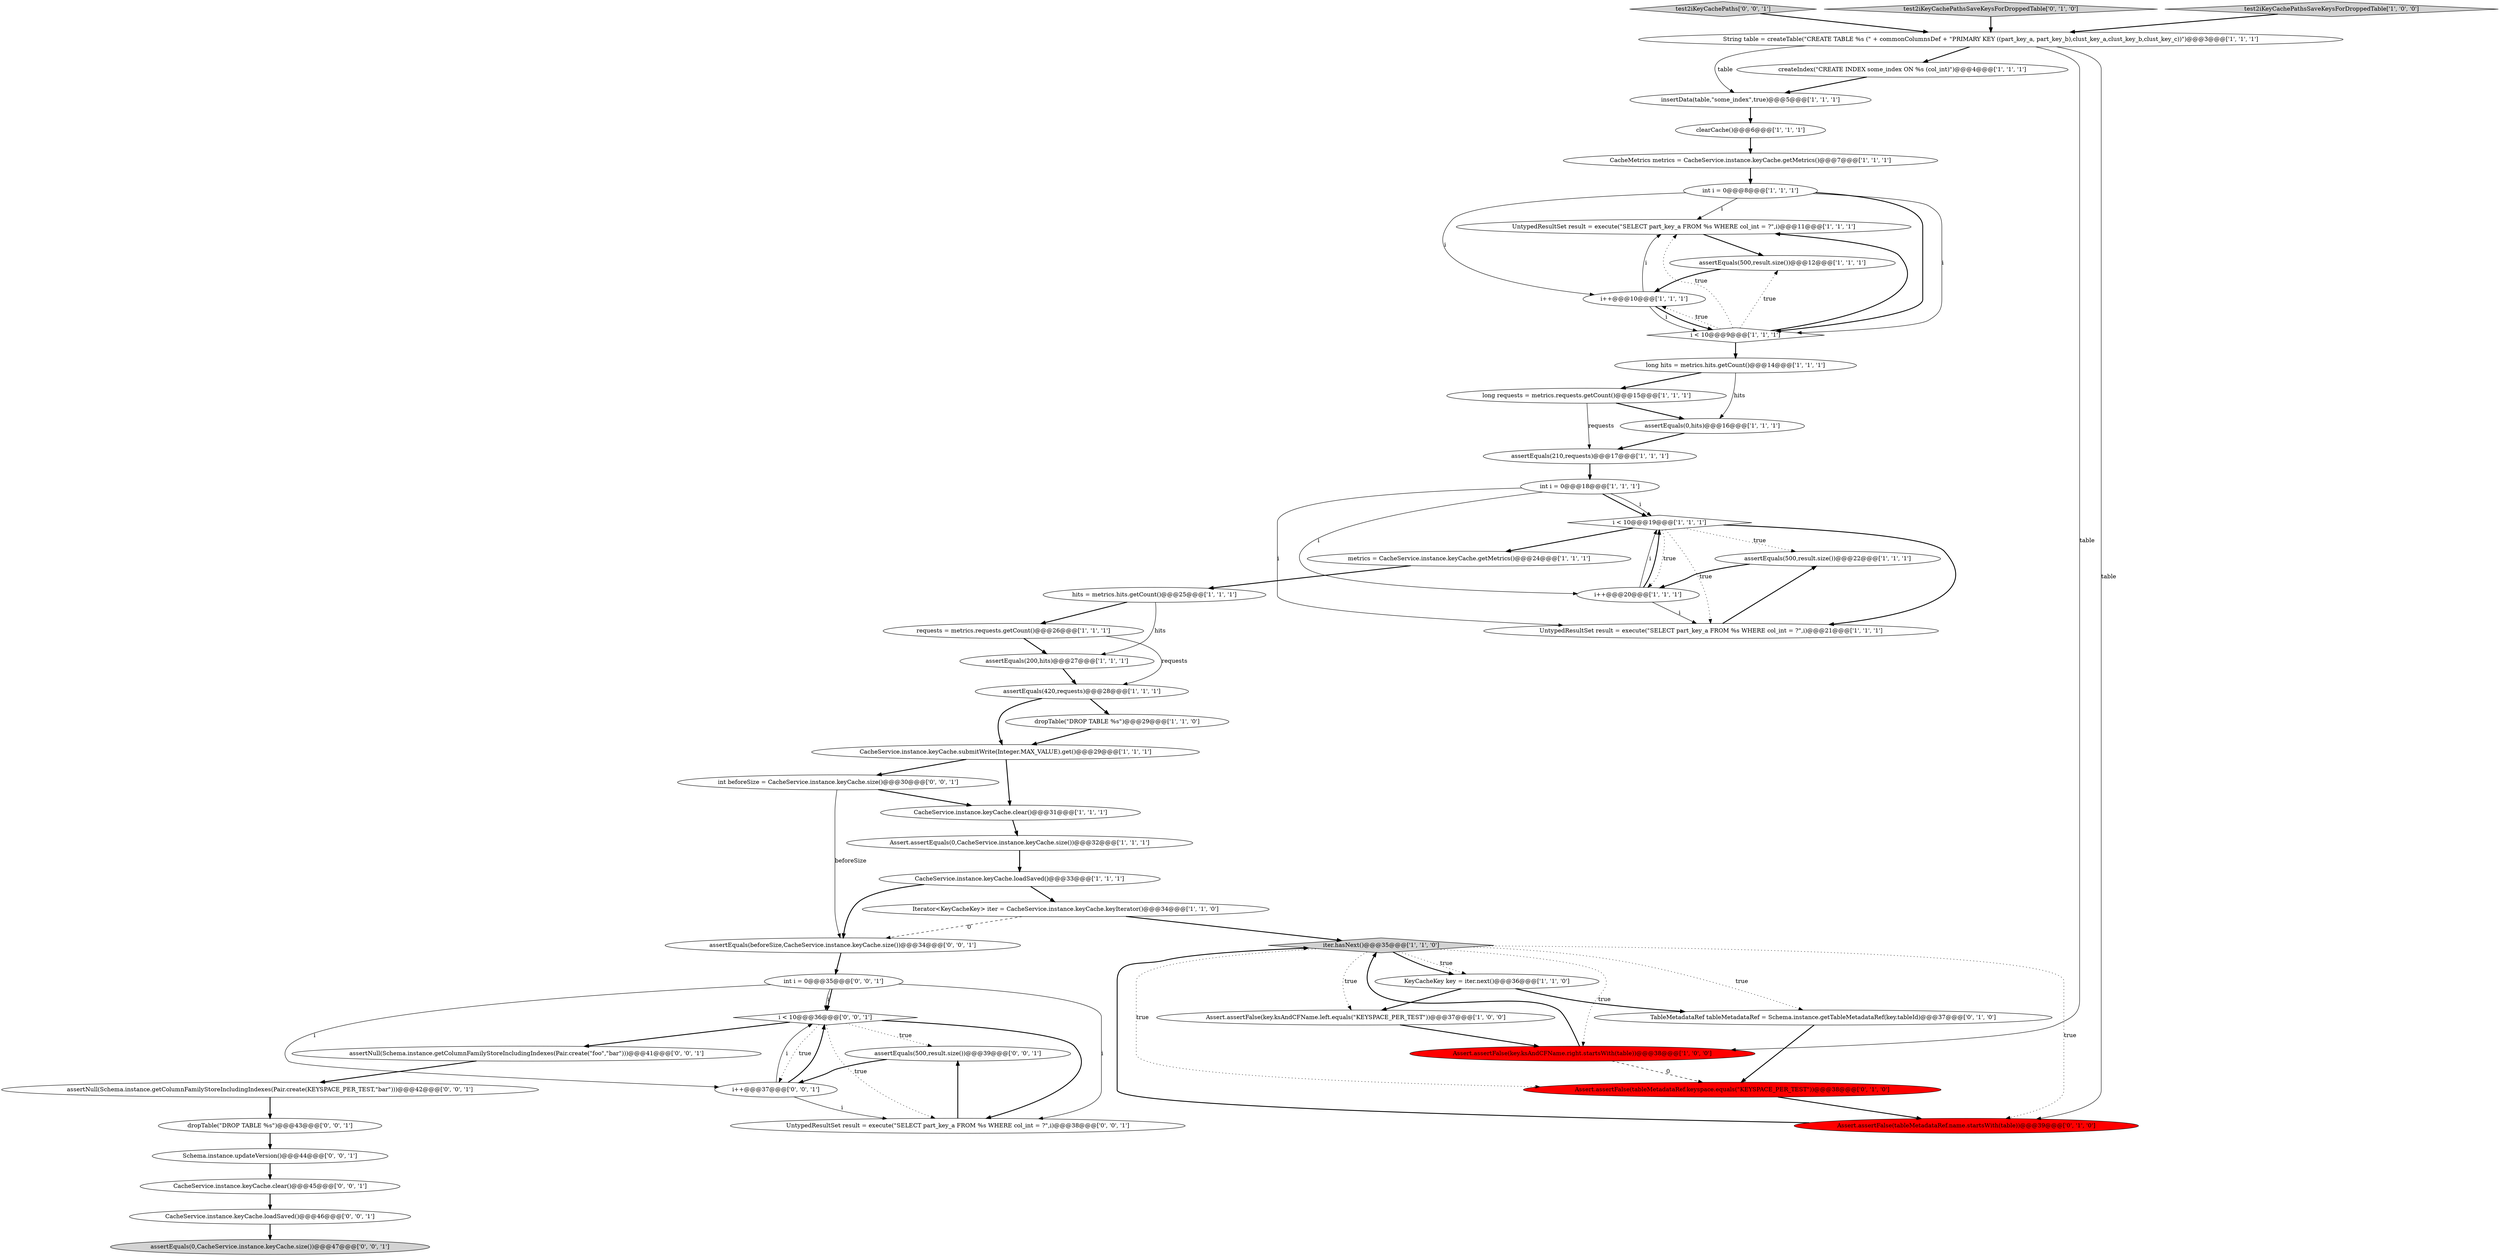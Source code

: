 digraph {
45 [style = filled, label = "assertNull(Schema.instance.getColumnFamilyStoreIncludingIndexes(Pair.create(\"foo\",\"bar\")))@@@41@@@['0', '0', '1']", fillcolor = white, shape = ellipse image = "AAA0AAABBB3BBB"];
47 [style = filled, label = "CacheService.instance.keyCache.clear()@@@45@@@['0', '0', '1']", fillcolor = white, shape = ellipse image = "AAA0AAABBB3BBB"];
18 [style = filled, label = "iter.hasNext()@@@35@@@['1', '1', '0']", fillcolor = lightgray, shape = diamond image = "AAA0AAABBB1BBB"];
19 [style = filled, label = "Assert.assertFalse(key.ksAndCFName.left.equals(\"KEYSPACE_PER_TEST\"))@@@37@@@['1', '0', '0']", fillcolor = white, shape = ellipse image = "AAA0AAABBB1BBB"];
53 [style = filled, label = "test2iKeyCachePaths['0', '0', '1']", fillcolor = lightgray, shape = diamond image = "AAA0AAABBB3BBB"];
20 [style = filled, label = "String table = createTable(\"CREATE TABLE %s (\" + commonColumnsDef + \"PRIMARY KEY ((part_key_a, part_key_b),clust_key_a,clust_key_b,clust_key_c))\")@@@3@@@['1', '1', '1']", fillcolor = white, shape = ellipse image = "AAA0AAABBB1BBB"];
4 [style = filled, label = "CacheService.instance.keyCache.loadSaved()@@@33@@@['1', '1', '1']", fillcolor = white, shape = ellipse image = "AAA0AAABBB1BBB"];
38 [style = filled, label = "test2iKeyCachePathsSaveKeysForDroppedTable['0', '1', '0']", fillcolor = lightgray, shape = diamond image = "AAA0AAABBB2BBB"];
33 [style = filled, label = "long hits = metrics.hits.getCount()@@@14@@@['1', '1', '1']", fillcolor = white, shape = ellipse image = "AAA0AAABBB1BBB"];
7 [style = filled, label = "UntypedResultSet result = execute(\"SELECT part_key_a FROM %s WHERE col_int = ?\",i)@@@11@@@['1', '1', '1']", fillcolor = white, shape = ellipse image = "AAA0AAABBB1BBB"];
35 [style = filled, label = "TableMetadataRef tableMetadataRef = Schema.instance.getTableMetadataRef(key.tableId)@@@37@@@['0', '1', '0']", fillcolor = white, shape = ellipse image = "AAA0AAABBB2BBB"];
50 [style = filled, label = "dropTable(\"DROP TABLE %s\")@@@43@@@['0', '0', '1']", fillcolor = white, shape = ellipse image = "AAA0AAABBB3BBB"];
39 [style = filled, label = "assertEquals(beforeSize,CacheService.instance.keyCache.size())@@@34@@@['0', '0', '1']", fillcolor = white, shape = ellipse image = "AAA0AAABBB3BBB"];
41 [style = filled, label = "int i = 0@@@35@@@['0', '0', '1']", fillcolor = white, shape = ellipse image = "AAA0AAABBB3BBB"];
26 [style = filled, label = "long requests = metrics.requests.getCount()@@@15@@@['1', '1', '1']", fillcolor = white, shape = ellipse image = "AAA0AAABBB1BBB"];
27 [style = filled, label = "createIndex(\"CREATE INDEX some_index ON %s (col_int)\")@@@4@@@['1', '1', '1']", fillcolor = white, shape = ellipse image = "AAA0AAABBB1BBB"];
10 [style = filled, label = "Iterator<KeyCacheKey> iter = CacheService.instance.keyCache.keyIterator()@@@34@@@['1', '1', '0']", fillcolor = white, shape = ellipse image = "AAA0AAABBB1BBB"];
49 [style = filled, label = "i < 10@@@36@@@['0', '0', '1']", fillcolor = white, shape = diamond image = "AAA0AAABBB3BBB"];
0 [style = filled, label = "requests = metrics.requests.getCount()@@@26@@@['1', '1', '1']", fillcolor = white, shape = ellipse image = "AAA0AAABBB1BBB"];
34 [style = filled, label = "dropTable(\"DROP TABLE %s\")@@@29@@@['1', '1', '0']", fillcolor = white, shape = ellipse image = "AAA0AAABBB1BBB"];
8 [style = filled, label = "i < 10@@@19@@@['1', '1', '1']", fillcolor = white, shape = diamond image = "AAA0AAABBB1BBB"];
22 [style = filled, label = "metrics = CacheService.instance.keyCache.getMetrics()@@@24@@@['1', '1', '1']", fillcolor = white, shape = ellipse image = "AAA0AAABBB1BBB"];
37 [style = filled, label = "Assert.assertFalse(tableMetadataRef.name.startsWith(table))@@@39@@@['0', '1', '0']", fillcolor = red, shape = ellipse image = "AAA1AAABBB2BBB"];
3 [style = filled, label = "assertEquals(500,result.size())@@@12@@@['1', '1', '1']", fillcolor = white, shape = ellipse image = "AAA0AAABBB1BBB"];
11 [style = filled, label = "CacheService.instance.keyCache.clear()@@@31@@@['1', '1', '1']", fillcolor = white, shape = ellipse image = "AAA0AAABBB1BBB"];
21 [style = filled, label = "clearCache()@@@6@@@['1', '1', '1']", fillcolor = white, shape = ellipse image = "AAA0AAABBB1BBB"];
14 [style = filled, label = "insertData(table,\"some_index\",true)@@@5@@@['1', '1', '1']", fillcolor = white, shape = ellipse image = "AAA0AAABBB1BBB"];
12 [style = filled, label = "assertEquals(500,result.size())@@@22@@@['1', '1', '1']", fillcolor = white, shape = ellipse image = "AAA0AAABBB1BBB"];
29 [style = filled, label = "Assert.assertFalse(key.ksAndCFName.right.startsWith(table))@@@38@@@['1', '0', '0']", fillcolor = red, shape = ellipse image = "AAA1AAABBB1BBB"];
51 [style = filled, label = "assertNull(Schema.instance.getColumnFamilyStoreIncludingIndexes(Pair.create(KEYSPACE_PER_TEST,\"bar\")))@@@42@@@['0', '0', '1']", fillcolor = white, shape = ellipse image = "AAA0AAABBB3BBB"];
16 [style = filled, label = "CacheService.instance.keyCache.submitWrite(Integer.MAX_VALUE).get()@@@29@@@['1', '1', '1']", fillcolor = white, shape = ellipse image = "AAA0AAABBB1BBB"];
46 [style = filled, label = "CacheService.instance.keyCache.loadSaved()@@@46@@@['0', '0', '1']", fillcolor = white, shape = ellipse image = "AAA0AAABBB3BBB"];
43 [style = filled, label = "assertEquals(500,result.size())@@@39@@@['0', '0', '1']", fillcolor = white, shape = ellipse image = "AAA0AAABBB3BBB"];
31 [style = filled, label = "assertEquals(420,requests)@@@28@@@['1', '1', '1']", fillcolor = white, shape = ellipse image = "AAA0AAABBB1BBB"];
48 [style = filled, label = "i++@@@37@@@['0', '0', '1']", fillcolor = white, shape = ellipse image = "AAA0AAABBB3BBB"];
9 [style = filled, label = "i++@@@20@@@['1', '1', '1']", fillcolor = white, shape = ellipse image = "AAA0AAABBB1BBB"];
28 [style = filled, label = "assertEquals(210,requests)@@@17@@@['1', '1', '1']", fillcolor = white, shape = ellipse image = "AAA0AAABBB1BBB"];
1 [style = filled, label = "UntypedResultSet result = execute(\"SELECT part_key_a FROM %s WHERE col_int = ?\",i)@@@21@@@['1', '1', '1']", fillcolor = white, shape = ellipse image = "AAA0AAABBB1BBB"];
13 [style = filled, label = "int i = 0@@@8@@@['1', '1', '1']", fillcolor = white, shape = ellipse image = "AAA0AAABBB1BBB"];
40 [style = filled, label = "Schema.instance.updateVersion()@@@44@@@['0', '0', '1']", fillcolor = white, shape = ellipse image = "AAA0AAABBB3BBB"];
30 [style = filled, label = "i < 10@@@9@@@['1', '1', '1']", fillcolor = white, shape = diamond image = "AAA0AAABBB1BBB"];
25 [style = filled, label = "assertEquals(200,hits)@@@27@@@['1', '1', '1']", fillcolor = white, shape = ellipse image = "AAA0AAABBB1BBB"];
24 [style = filled, label = "int i = 0@@@18@@@['1', '1', '1']", fillcolor = white, shape = ellipse image = "AAA0AAABBB1BBB"];
23 [style = filled, label = "Assert.assertEquals(0,CacheService.instance.keyCache.size())@@@32@@@['1', '1', '1']", fillcolor = white, shape = ellipse image = "AAA0AAABBB1BBB"];
36 [style = filled, label = "Assert.assertFalse(tableMetadataRef.keyspace.equals(\"KEYSPACE_PER_TEST\"))@@@38@@@['0', '1', '0']", fillcolor = red, shape = ellipse image = "AAA1AAABBB2BBB"];
2 [style = filled, label = "KeyCacheKey key = iter.next()@@@36@@@['1', '1', '0']", fillcolor = white, shape = ellipse image = "AAA0AAABBB1BBB"];
5 [style = filled, label = "test2iKeyCachePathsSaveKeysForDroppedTable['1', '0', '0']", fillcolor = lightgray, shape = diamond image = "AAA0AAABBB1BBB"];
32 [style = filled, label = "CacheMetrics metrics = CacheService.instance.keyCache.getMetrics()@@@7@@@['1', '1', '1']", fillcolor = white, shape = ellipse image = "AAA0AAABBB1BBB"];
15 [style = filled, label = "assertEquals(0,hits)@@@16@@@['1', '1', '1']", fillcolor = white, shape = ellipse image = "AAA0AAABBB1BBB"];
42 [style = filled, label = "assertEquals(0,CacheService.instance.keyCache.size())@@@47@@@['0', '0', '1']", fillcolor = lightgray, shape = ellipse image = "AAA0AAABBB3BBB"];
17 [style = filled, label = "hits = metrics.hits.getCount()@@@25@@@['1', '1', '1']", fillcolor = white, shape = ellipse image = "AAA0AAABBB1BBB"];
52 [style = filled, label = "int beforeSize = CacheService.instance.keyCache.size()@@@30@@@['0', '0', '1']", fillcolor = white, shape = ellipse image = "AAA0AAABBB3BBB"];
6 [style = filled, label = "i++@@@10@@@['1', '1', '1']", fillcolor = white, shape = ellipse image = "AAA0AAABBB1BBB"];
44 [style = filled, label = "UntypedResultSet result = execute(\"SELECT part_key_a FROM %s WHERE col_int = ?\",i)@@@38@@@['0', '0', '1']", fillcolor = white, shape = ellipse image = "AAA0AAABBB3BBB"];
2->35 [style = bold, label=""];
18->35 [style = dotted, label="true"];
16->52 [style = bold, label=""];
5->20 [style = bold, label=""];
9->1 [style = solid, label="i"];
12->9 [style = bold, label=""];
41->44 [style = solid, label="i"];
18->37 [style = dotted, label="true"];
29->18 [style = bold, label=""];
20->27 [style = bold, label=""];
25->31 [style = bold, label=""];
8->1 [style = bold, label=""];
51->50 [style = bold, label=""];
0->25 [style = bold, label=""];
20->14 [style = solid, label="table"];
40->47 [style = bold, label=""];
26->15 [style = bold, label=""];
1->12 [style = bold, label=""];
9->8 [style = solid, label="i"];
0->31 [style = solid, label="requests"];
49->48 [style = dotted, label="true"];
46->42 [style = bold, label=""];
41->49 [style = solid, label="i"];
48->49 [style = bold, label=""];
33->15 [style = solid, label="hits"];
20->29 [style = solid, label="table"];
30->7 [style = dotted, label="true"];
48->44 [style = solid, label="i"];
30->6 [style = dotted, label="true"];
53->20 [style = bold, label=""];
52->39 [style = solid, label="beforeSize"];
41->49 [style = bold, label=""];
24->8 [style = solid, label="i"];
6->7 [style = solid, label="i"];
9->8 [style = bold, label=""];
13->30 [style = solid, label="i"];
8->22 [style = bold, label=""];
8->12 [style = dotted, label="true"];
49->44 [style = dotted, label="true"];
30->7 [style = bold, label=""];
30->3 [style = dotted, label="true"];
28->24 [style = bold, label=""];
22->17 [style = bold, label=""];
39->41 [style = bold, label=""];
36->37 [style = bold, label=""];
24->8 [style = bold, label=""];
14->21 [style = bold, label=""];
13->6 [style = solid, label="i"];
18->29 [style = dotted, label="true"];
4->10 [style = bold, label=""];
10->18 [style = bold, label=""];
49->45 [style = bold, label=""];
38->20 [style = bold, label=""];
30->33 [style = bold, label=""];
27->14 [style = bold, label=""];
10->39 [style = dashed, label="0"];
45->51 [style = bold, label=""];
19->29 [style = bold, label=""];
4->39 [style = bold, label=""];
49->44 [style = bold, label=""];
18->36 [style = dotted, label="true"];
18->19 [style = dotted, label="true"];
13->7 [style = solid, label="i"];
3->6 [style = bold, label=""];
31->34 [style = bold, label=""];
33->26 [style = bold, label=""];
48->49 [style = solid, label="i"];
24->1 [style = solid, label="i"];
17->0 [style = bold, label=""];
26->28 [style = solid, label="requests"];
15->28 [style = bold, label=""];
34->16 [style = bold, label=""];
8->9 [style = dotted, label="true"];
6->30 [style = bold, label=""];
17->25 [style = solid, label="hits"];
41->48 [style = solid, label="i"];
49->43 [style = dotted, label="true"];
18->2 [style = dotted, label="true"];
52->11 [style = bold, label=""];
29->36 [style = dashed, label="0"];
2->19 [style = bold, label=""];
16->11 [style = bold, label=""];
31->16 [style = bold, label=""];
43->48 [style = bold, label=""];
23->4 [style = bold, label=""];
47->46 [style = bold, label=""];
13->30 [style = bold, label=""];
18->2 [style = bold, label=""];
7->3 [style = bold, label=""];
44->43 [style = bold, label=""];
8->1 [style = dotted, label="true"];
6->30 [style = solid, label="i"];
50->40 [style = bold, label=""];
21->32 [style = bold, label=""];
37->18 [style = bold, label=""];
35->36 [style = bold, label=""];
32->13 [style = bold, label=""];
11->23 [style = bold, label=""];
20->37 [style = solid, label="table"];
24->9 [style = solid, label="i"];
}
